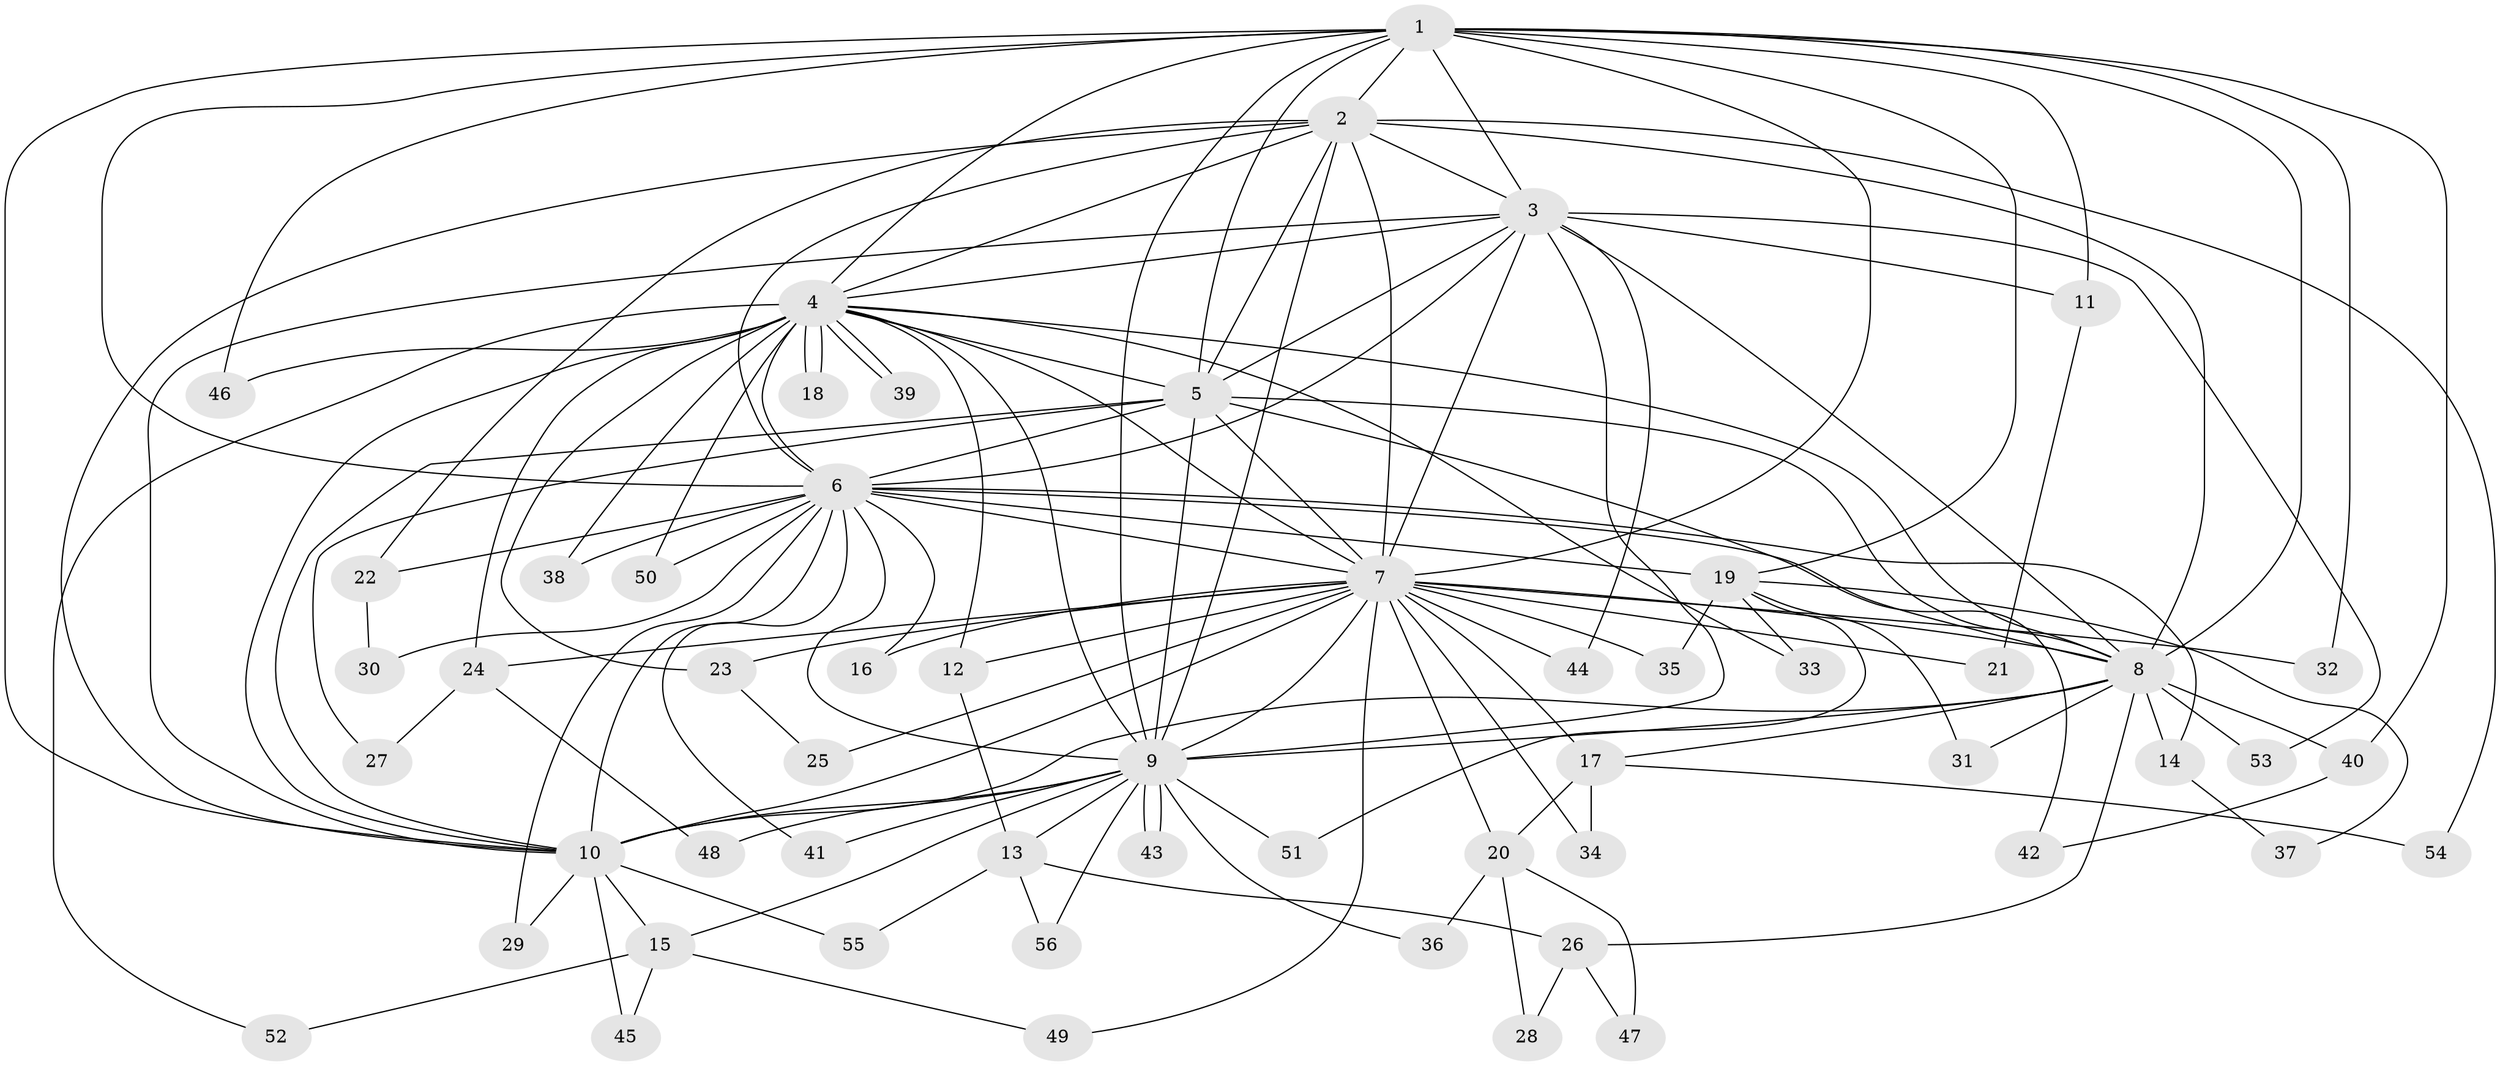 // coarse degree distribution, {16: 0.04878048780487805, 8: 0.024390243902439025, 18: 0.024390243902439025, 12: 0.04878048780487805, 14: 0.024390243902439025, 2: 0.6097560975609756, 3: 0.04878048780487805, 7: 0.04878048780487805, 5: 0.07317073170731707, 4: 0.024390243902439025, 1: 0.024390243902439025}
// Generated by graph-tools (version 1.1) at 2025/41/03/06/25 10:41:31]
// undirected, 56 vertices, 137 edges
graph export_dot {
graph [start="1"]
  node [color=gray90,style=filled];
  1;
  2;
  3;
  4;
  5;
  6;
  7;
  8;
  9;
  10;
  11;
  12;
  13;
  14;
  15;
  16;
  17;
  18;
  19;
  20;
  21;
  22;
  23;
  24;
  25;
  26;
  27;
  28;
  29;
  30;
  31;
  32;
  33;
  34;
  35;
  36;
  37;
  38;
  39;
  40;
  41;
  42;
  43;
  44;
  45;
  46;
  47;
  48;
  49;
  50;
  51;
  52;
  53;
  54;
  55;
  56;
  1 -- 2;
  1 -- 3;
  1 -- 4;
  1 -- 5;
  1 -- 6;
  1 -- 7;
  1 -- 8;
  1 -- 9;
  1 -- 10;
  1 -- 11;
  1 -- 19;
  1 -- 32;
  1 -- 40;
  1 -- 46;
  2 -- 3;
  2 -- 4;
  2 -- 5;
  2 -- 6;
  2 -- 7;
  2 -- 8;
  2 -- 9;
  2 -- 10;
  2 -- 22;
  2 -- 54;
  3 -- 4;
  3 -- 5;
  3 -- 6;
  3 -- 7;
  3 -- 8;
  3 -- 9;
  3 -- 10;
  3 -- 11;
  3 -- 44;
  3 -- 53;
  4 -- 5;
  4 -- 6;
  4 -- 7;
  4 -- 8;
  4 -- 9;
  4 -- 10;
  4 -- 12;
  4 -- 18;
  4 -- 18;
  4 -- 23;
  4 -- 24;
  4 -- 33;
  4 -- 38;
  4 -- 39;
  4 -- 39;
  4 -- 46;
  4 -- 50;
  4 -- 52;
  5 -- 6;
  5 -- 7;
  5 -- 8;
  5 -- 9;
  5 -- 10;
  5 -- 27;
  5 -- 42;
  6 -- 7;
  6 -- 8;
  6 -- 9;
  6 -- 10;
  6 -- 14;
  6 -- 16;
  6 -- 19;
  6 -- 22;
  6 -- 29;
  6 -- 30;
  6 -- 38;
  6 -- 41;
  6 -- 50;
  7 -- 8;
  7 -- 9;
  7 -- 10;
  7 -- 12;
  7 -- 16;
  7 -- 17;
  7 -- 20;
  7 -- 21;
  7 -- 23;
  7 -- 24;
  7 -- 25;
  7 -- 32;
  7 -- 34;
  7 -- 35;
  7 -- 44;
  7 -- 49;
  8 -- 9;
  8 -- 10;
  8 -- 14;
  8 -- 17;
  8 -- 26;
  8 -- 31;
  8 -- 40;
  8 -- 53;
  9 -- 10;
  9 -- 13;
  9 -- 15;
  9 -- 36;
  9 -- 41;
  9 -- 43;
  9 -- 43;
  9 -- 48;
  9 -- 51;
  9 -- 56;
  10 -- 15;
  10 -- 29;
  10 -- 45;
  10 -- 55;
  11 -- 21;
  12 -- 13;
  13 -- 26;
  13 -- 55;
  13 -- 56;
  14 -- 37;
  15 -- 45;
  15 -- 49;
  15 -- 52;
  17 -- 20;
  17 -- 34;
  17 -- 54;
  19 -- 31;
  19 -- 33;
  19 -- 35;
  19 -- 37;
  19 -- 51;
  20 -- 28;
  20 -- 36;
  20 -- 47;
  22 -- 30;
  23 -- 25;
  24 -- 27;
  24 -- 48;
  26 -- 28;
  26 -- 47;
  40 -- 42;
}
